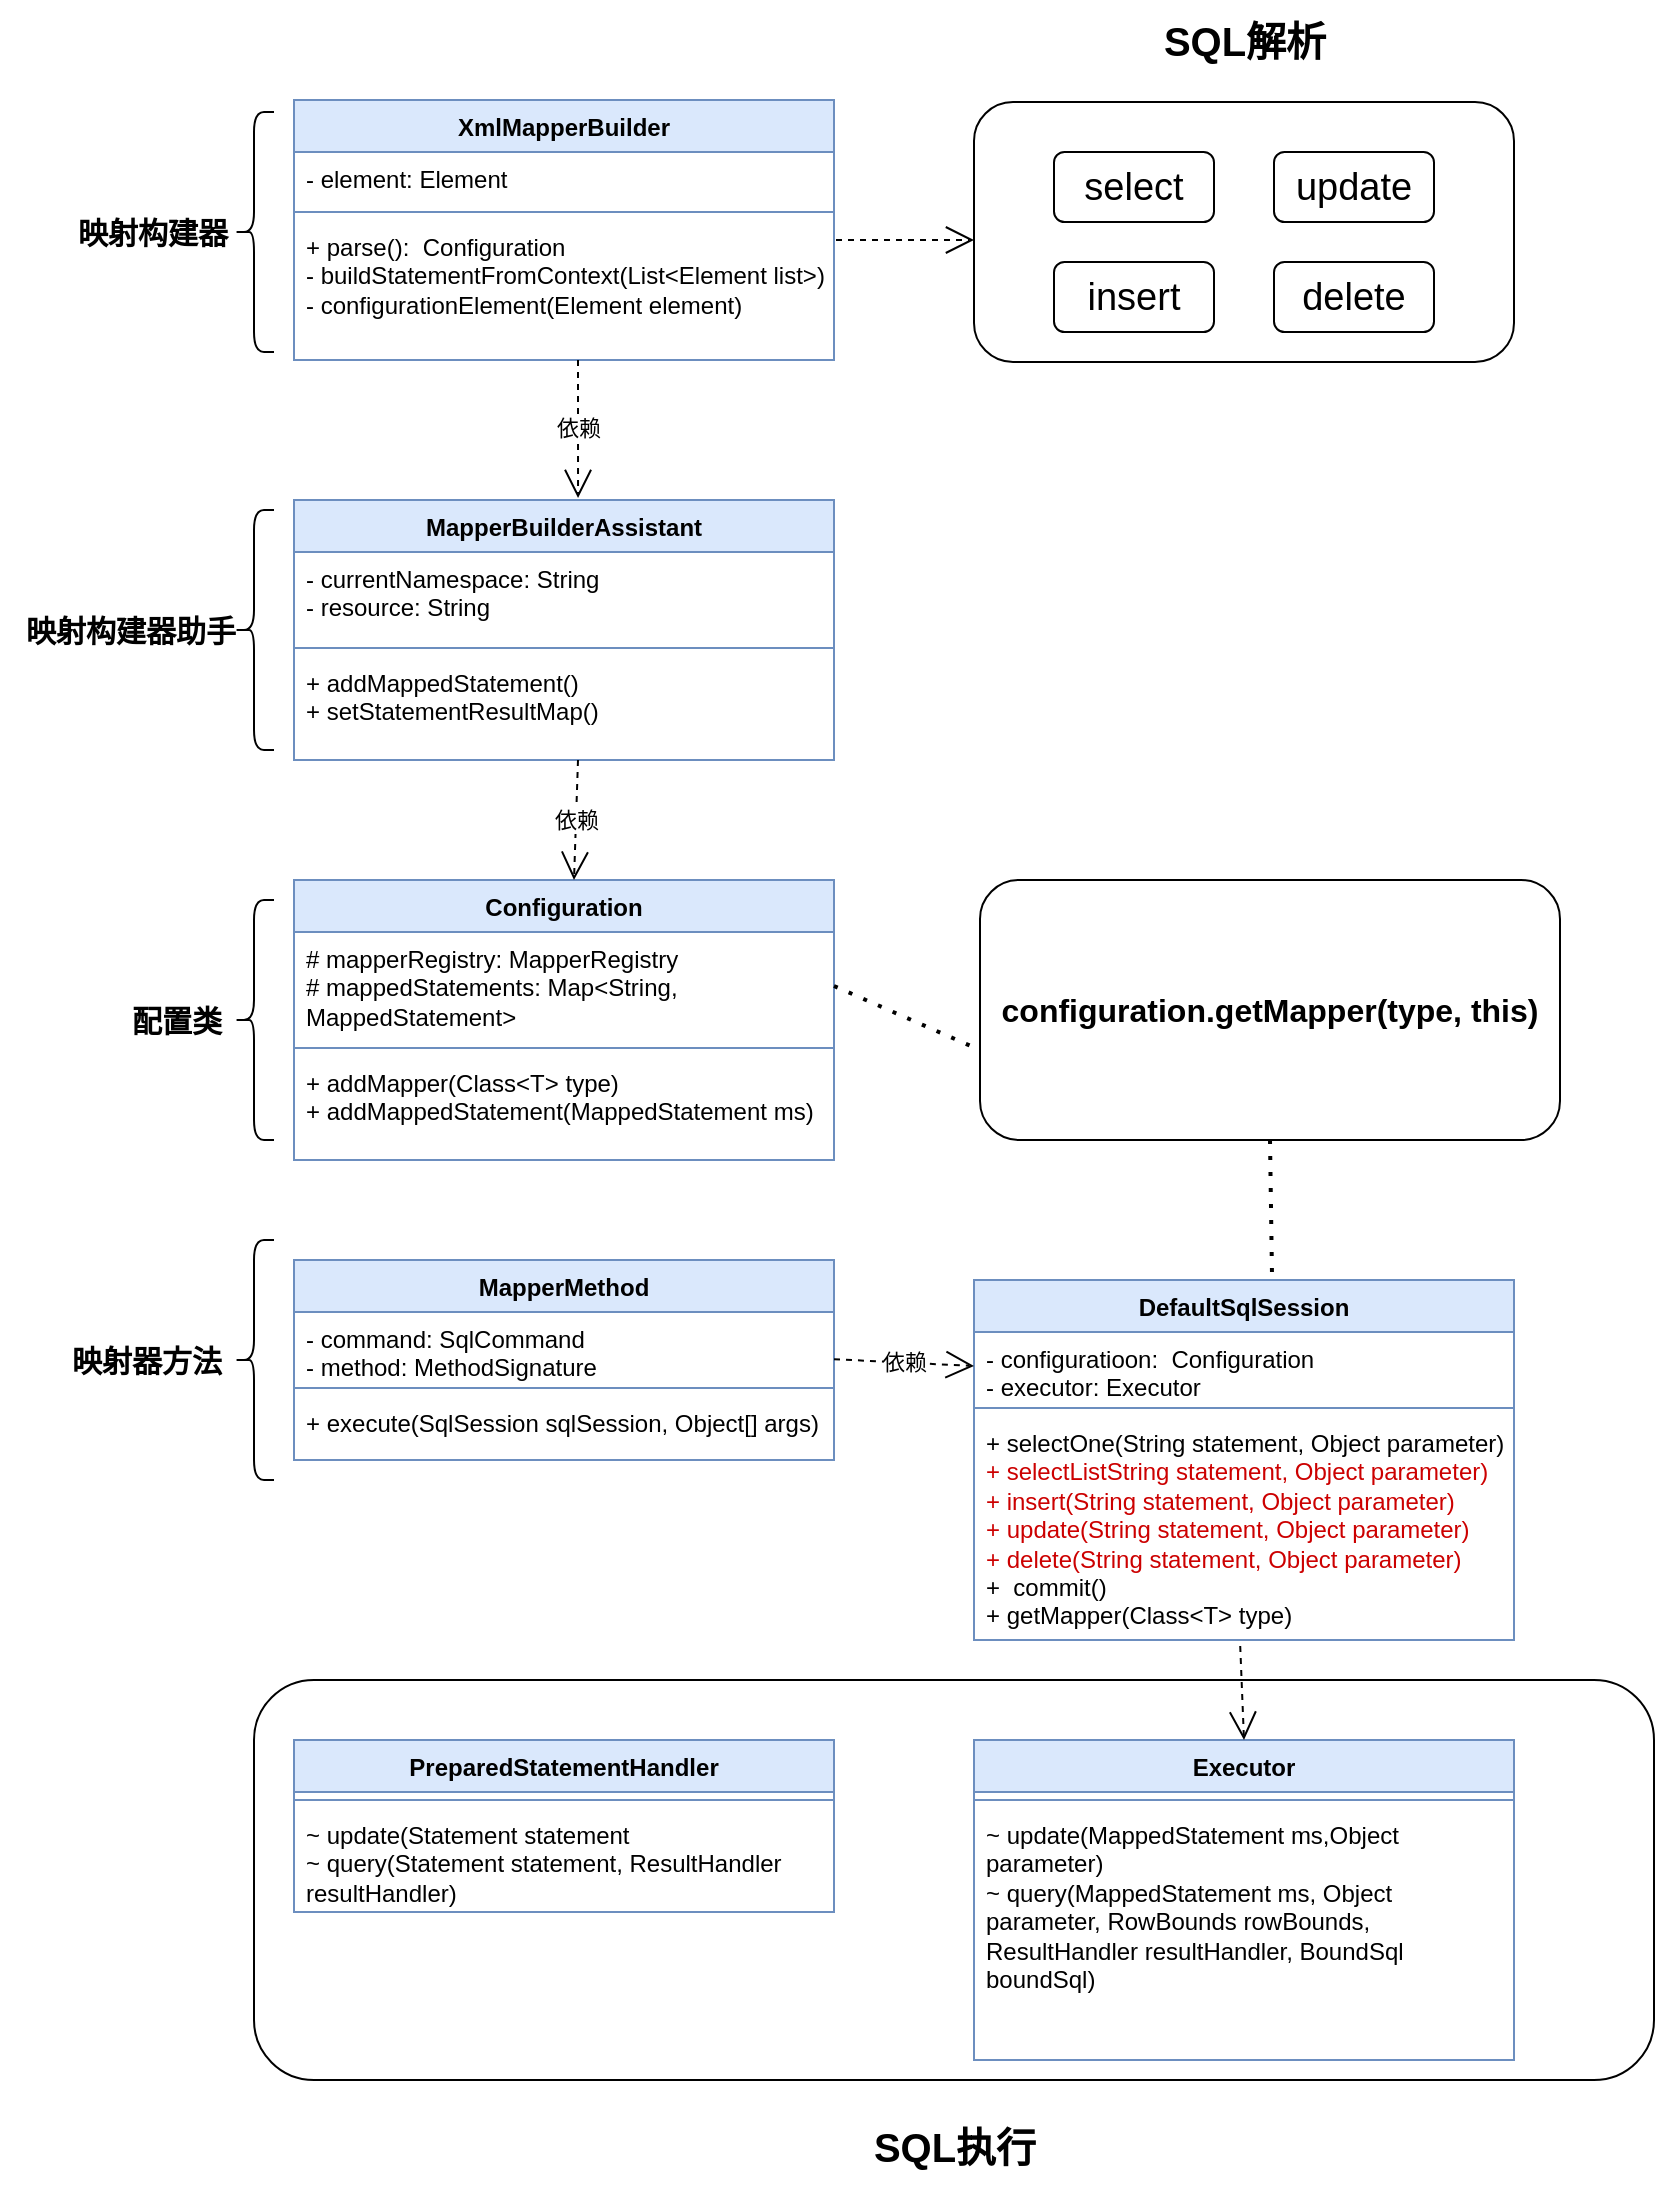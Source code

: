 <mxfile version="21.7.0" type="github">
  <diagram name="第 1 页" id="upXz9BzhTJYy54ERLJYz">
    <mxGraphModel dx="2261" dy="758" grid="1" gridSize="10" guides="1" tooltips="1" connect="1" arrows="1" fold="1" page="1" pageScale="1" pageWidth="827" pageHeight="1169" math="0" shadow="0">
      <root>
        <mxCell id="0" />
        <mxCell id="1" parent="0" />
        <mxCell id="JHcrPFv-tLOBYCpDAyQ4-1" value="XmlMapperBuilder" style="swimlane;fontStyle=1;align=center;verticalAlign=top;childLayout=stackLayout;horizontal=1;startSize=26;horizontalStack=0;resizeParent=1;resizeParentMax=0;resizeLast=0;collapsible=1;marginBottom=0;whiteSpace=wrap;html=1;fillColor=#dae8fc;strokeColor=#6c8ebf;" vertex="1" parent="1">
          <mxGeometry x="60" y="80" width="270" height="130" as="geometry" />
        </mxCell>
        <mxCell id="JHcrPFv-tLOBYCpDAyQ4-2" value="- element: Element" style="text;strokeColor=none;fillColor=none;align=left;verticalAlign=top;spacingLeft=4;spacingRight=4;overflow=hidden;rotatable=0;points=[[0,0.5],[1,0.5]];portConstraint=eastwest;whiteSpace=wrap;html=1;" vertex="1" parent="JHcrPFv-tLOBYCpDAyQ4-1">
          <mxGeometry y="26" width="270" height="26" as="geometry" />
        </mxCell>
        <mxCell id="JHcrPFv-tLOBYCpDAyQ4-3" value="" style="line;strokeWidth=1;fillColor=none;align=left;verticalAlign=middle;spacingTop=-1;spacingLeft=3;spacingRight=3;rotatable=0;labelPosition=right;points=[];portConstraint=eastwest;strokeColor=inherit;" vertex="1" parent="JHcrPFv-tLOBYCpDAyQ4-1">
          <mxGeometry y="52" width="270" height="8" as="geometry" />
        </mxCell>
        <mxCell id="JHcrPFv-tLOBYCpDAyQ4-4" value="+ parse():&amp;nbsp; Configuration&lt;br&gt;- buildStatementFromContext(List&amp;lt;Element list&amp;gt;)&lt;br&gt;- configurationElement(Element element)" style="text;strokeColor=none;fillColor=none;align=left;verticalAlign=top;spacingLeft=4;spacingRight=4;overflow=hidden;rotatable=0;points=[[0,0.5],[1,0.5]];portConstraint=eastwest;whiteSpace=wrap;html=1;" vertex="1" parent="JHcrPFv-tLOBYCpDAyQ4-1">
          <mxGeometry y="60" width="270" height="70" as="geometry" />
        </mxCell>
        <mxCell id="JHcrPFv-tLOBYCpDAyQ4-5" value="" style="rounded=1;whiteSpace=wrap;html=1;" vertex="1" parent="1">
          <mxGeometry x="400" y="81" width="270" height="130" as="geometry" />
        </mxCell>
        <mxCell id="JHcrPFv-tLOBYCpDAyQ4-6" value="" style="rounded=1;whiteSpace=wrap;html=1;" vertex="1" parent="1">
          <mxGeometry x="440" y="106" width="80" height="35" as="geometry" />
        </mxCell>
        <mxCell id="JHcrPFv-tLOBYCpDAyQ4-7" value="" style="rounded=1;whiteSpace=wrap;html=1;" vertex="1" parent="1">
          <mxGeometry x="550" y="106" width="80" height="35" as="geometry" />
        </mxCell>
        <mxCell id="JHcrPFv-tLOBYCpDAyQ4-8" value="" style="rounded=1;whiteSpace=wrap;html=1;" vertex="1" parent="1">
          <mxGeometry x="550" y="161" width="80" height="35" as="geometry" />
        </mxCell>
        <mxCell id="JHcrPFv-tLOBYCpDAyQ4-9" value="" style="rounded=1;whiteSpace=wrap;html=1;" vertex="1" parent="1">
          <mxGeometry x="440" y="161" width="80" height="35" as="geometry" />
        </mxCell>
        <mxCell id="JHcrPFv-tLOBYCpDAyQ4-10" value="&lt;font style=&quot;font-size: 19px;&quot;&gt;select&lt;/font&gt;" style="text;html=1;strokeColor=none;fillColor=none;align=center;verticalAlign=middle;whiteSpace=wrap;rounded=0;" vertex="1" parent="1">
          <mxGeometry x="445" y="108.5" width="70" height="30" as="geometry" />
        </mxCell>
        <mxCell id="JHcrPFv-tLOBYCpDAyQ4-11" value="&lt;font style=&quot;font-size: 19px;&quot;&gt;update&lt;/font&gt;" style="text;html=1;strokeColor=none;fillColor=none;align=center;verticalAlign=middle;whiteSpace=wrap;rounded=0;" vertex="1" parent="1">
          <mxGeometry x="555" y="108.5" width="70" height="30" as="geometry" />
        </mxCell>
        <mxCell id="JHcrPFv-tLOBYCpDAyQ4-12" value="&lt;font style=&quot;font-size: 19px;&quot;&gt;delete&lt;/font&gt;" style="text;html=1;strokeColor=none;fillColor=none;align=center;verticalAlign=middle;whiteSpace=wrap;rounded=0;" vertex="1" parent="1">
          <mxGeometry x="555" y="163.5" width="70" height="30" as="geometry" />
        </mxCell>
        <mxCell id="JHcrPFv-tLOBYCpDAyQ4-13" value="&lt;font style=&quot;font-size: 19px;&quot;&gt;insert&lt;/font&gt;" style="text;html=1;strokeColor=none;fillColor=none;align=center;verticalAlign=middle;whiteSpace=wrap;rounded=0;" vertex="1" parent="1">
          <mxGeometry x="445" y="163.5" width="70" height="30" as="geometry" />
        </mxCell>
        <mxCell id="JHcrPFv-tLOBYCpDAyQ4-14" value="MapperBuilderAssistant" style="swimlane;fontStyle=1;align=center;verticalAlign=top;childLayout=stackLayout;horizontal=1;startSize=26;horizontalStack=0;resizeParent=1;resizeParentMax=0;resizeLast=0;collapsible=1;marginBottom=0;whiteSpace=wrap;html=1;fillColor=#dae8fc;strokeColor=#6c8ebf;" vertex="1" parent="1">
          <mxGeometry x="60" y="280" width="270" height="130" as="geometry" />
        </mxCell>
        <mxCell id="JHcrPFv-tLOBYCpDAyQ4-15" value="- currentNamespace: String&lt;br&gt;- resource: String" style="text;strokeColor=none;fillColor=none;align=left;verticalAlign=top;spacingLeft=4;spacingRight=4;overflow=hidden;rotatable=0;points=[[0,0.5],[1,0.5]];portConstraint=eastwest;whiteSpace=wrap;html=1;" vertex="1" parent="JHcrPFv-tLOBYCpDAyQ4-14">
          <mxGeometry y="26" width="270" height="44" as="geometry" />
        </mxCell>
        <mxCell id="JHcrPFv-tLOBYCpDAyQ4-16" value="" style="line;strokeWidth=1;fillColor=none;align=left;verticalAlign=middle;spacingTop=-1;spacingLeft=3;spacingRight=3;rotatable=0;labelPosition=right;points=[];portConstraint=eastwest;strokeColor=inherit;" vertex="1" parent="JHcrPFv-tLOBYCpDAyQ4-14">
          <mxGeometry y="70" width="270" height="8" as="geometry" />
        </mxCell>
        <mxCell id="JHcrPFv-tLOBYCpDAyQ4-17" value="+ addMappedStatement()&lt;br&gt;+ setStatementResultMap()" style="text;strokeColor=none;fillColor=none;align=left;verticalAlign=top;spacingLeft=4;spacingRight=4;overflow=hidden;rotatable=0;points=[[0,0.5],[1,0.5]];portConstraint=eastwest;whiteSpace=wrap;html=1;" vertex="1" parent="JHcrPFv-tLOBYCpDAyQ4-14">
          <mxGeometry y="78" width="270" height="52" as="geometry" />
        </mxCell>
        <mxCell id="JHcrPFv-tLOBYCpDAyQ4-18" value="Configuration" style="swimlane;fontStyle=1;align=center;verticalAlign=top;childLayout=stackLayout;horizontal=1;startSize=26;horizontalStack=0;resizeParent=1;resizeParentMax=0;resizeLast=0;collapsible=1;marginBottom=0;whiteSpace=wrap;html=1;fillColor=#dae8fc;strokeColor=#6c8ebf;" vertex="1" parent="1">
          <mxGeometry x="60" y="470" width="270" height="140" as="geometry" />
        </mxCell>
        <mxCell id="JHcrPFv-tLOBYCpDAyQ4-19" value="# mapperRegistry: MapperRegistry&lt;br&gt;# mappedStatements: Map&amp;lt;String, MappedStatement&amp;gt;" style="text;strokeColor=none;fillColor=none;align=left;verticalAlign=top;spacingLeft=4;spacingRight=4;overflow=hidden;rotatable=0;points=[[0,0.5],[1,0.5]];portConstraint=eastwest;whiteSpace=wrap;html=1;" vertex="1" parent="JHcrPFv-tLOBYCpDAyQ4-18">
          <mxGeometry y="26" width="270" height="54" as="geometry" />
        </mxCell>
        <mxCell id="JHcrPFv-tLOBYCpDAyQ4-20" value="" style="line;strokeWidth=1;fillColor=none;align=left;verticalAlign=middle;spacingTop=-1;spacingLeft=3;spacingRight=3;rotatable=0;labelPosition=right;points=[];portConstraint=eastwest;strokeColor=inherit;" vertex="1" parent="JHcrPFv-tLOBYCpDAyQ4-18">
          <mxGeometry y="80" width="270" height="8" as="geometry" />
        </mxCell>
        <mxCell id="JHcrPFv-tLOBYCpDAyQ4-21" value="+ addMapper(Class&amp;lt;T&amp;gt; type)&lt;br&gt;+ addMappedStatement(MappedStatement ms)" style="text;strokeColor=none;fillColor=none;align=left;verticalAlign=top;spacingLeft=4;spacingRight=4;overflow=hidden;rotatable=0;points=[[0,0.5],[1,0.5]];portConstraint=eastwest;whiteSpace=wrap;html=1;" vertex="1" parent="JHcrPFv-tLOBYCpDAyQ4-18">
          <mxGeometry y="88" width="270" height="52" as="geometry" />
        </mxCell>
        <mxCell id="JHcrPFv-tLOBYCpDAyQ4-23" value="&lt;font style=&quot;font-size: 16px;&quot;&gt;&lt;b&gt;configuration.getMapper(type, this)&lt;/b&gt;&lt;/font&gt;" style="rounded=1;whiteSpace=wrap;html=1;" vertex="1" parent="1">
          <mxGeometry x="403" y="470" width="290" height="130" as="geometry" />
        </mxCell>
        <mxCell id="JHcrPFv-tLOBYCpDAyQ4-38" value="" style="rounded=1;whiteSpace=wrap;html=1;" vertex="1" parent="1">
          <mxGeometry x="40" y="870" width="700" height="200" as="geometry" />
        </mxCell>
        <mxCell id="JHcrPFv-tLOBYCpDAyQ4-25" value="PreparedStatementHandler" style="swimlane;fontStyle=1;align=center;verticalAlign=top;childLayout=stackLayout;horizontal=1;startSize=26;horizontalStack=0;resizeParent=1;resizeParentMax=0;resizeLast=0;collapsible=1;marginBottom=0;whiteSpace=wrap;html=1;fillColor=#dae8fc;strokeColor=#6c8ebf;" vertex="1" parent="1">
          <mxGeometry x="60" y="900" width="270" height="86" as="geometry" />
        </mxCell>
        <mxCell id="JHcrPFv-tLOBYCpDAyQ4-27" value="" style="line;strokeWidth=1;fillColor=none;align=left;verticalAlign=middle;spacingTop=-1;spacingLeft=3;spacingRight=3;rotatable=0;labelPosition=right;points=[];portConstraint=eastwest;strokeColor=inherit;" vertex="1" parent="JHcrPFv-tLOBYCpDAyQ4-25">
          <mxGeometry y="26" width="270" height="8" as="geometry" />
        </mxCell>
        <mxCell id="JHcrPFv-tLOBYCpDAyQ4-28" value="~ update(Statement statement&lt;br&gt;~ query(Statement statement, ResultHandler resultHandler)" style="text;strokeColor=none;fillColor=none;align=left;verticalAlign=top;spacingLeft=4;spacingRight=4;overflow=hidden;rotatable=0;points=[[0,0.5],[1,0.5]];portConstraint=eastwest;whiteSpace=wrap;html=1;" vertex="1" parent="JHcrPFv-tLOBYCpDAyQ4-25">
          <mxGeometry y="34" width="270" height="52" as="geometry" />
        </mxCell>
        <mxCell id="JHcrPFv-tLOBYCpDAyQ4-29" value="DefaultSqlSession" style="swimlane;fontStyle=1;align=center;verticalAlign=top;childLayout=stackLayout;horizontal=1;startSize=26;horizontalStack=0;resizeParent=1;resizeParentMax=0;resizeLast=0;collapsible=1;marginBottom=0;whiteSpace=wrap;html=1;fillColor=#dae8fc;strokeColor=#6c8ebf;" vertex="1" parent="1">
          <mxGeometry x="400" y="670" width="270" height="180" as="geometry" />
        </mxCell>
        <mxCell id="JHcrPFv-tLOBYCpDAyQ4-30" value="- configuratioon:&amp;nbsp; Configuration&lt;br&gt;- executor: Executor" style="text;strokeColor=none;fillColor=none;align=left;verticalAlign=top;spacingLeft=4;spacingRight=4;overflow=hidden;rotatable=0;points=[[0,0.5],[1,0.5]];portConstraint=eastwest;whiteSpace=wrap;html=1;" vertex="1" parent="JHcrPFv-tLOBYCpDAyQ4-29">
          <mxGeometry y="26" width="270" height="34" as="geometry" />
        </mxCell>
        <mxCell id="JHcrPFv-tLOBYCpDAyQ4-31" value="" style="line;strokeWidth=1;fillColor=none;align=left;verticalAlign=middle;spacingTop=-1;spacingLeft=3;spacingRight=3;rotatable=0;labelPosition=right;points=[];portConstraint=eastwest;strokeColor=inherit;" vertex="1" parent="JHcrPFv-tLOBYCpDAyQ4-29">
          <mxGeometry y="60" width="270" height="8" as="geometry" />
        </mxCell>
        <mxCell id="JHcrPFv-tLOBYCpDAyQ4-32" value="+ selectOne(String statement, Object parameter)&lt;br&gt;&lt;font color=&quot;#cc0000&quot;&gt;+ selectListString statement, Object parameter)&lt;br&gt;+ insert(String statement, Object parameter)&lt;br&gt;+ update(String statement, Object parameter)&lt;br&gt;+ delete(String statement, Object parameter)&lt;/font&gt;&lt;br&gt;+&amp;nbsp; commit()&lt;br&gt;+ getMapper(Class&amp;lt;T&amp;gt; type)" style="text;strokeColor=none;fillColor=none;align=left;verticalAlign=top;spacingLeft=4;spacingRight=4;overflow=hidden;rotatable=0;points=[[0,0.5],[1,0.5]];portConstraint=eastwest;whiteSpace=wrap;html=1;" vertex="1" parent="JHcrPFv-tLOBYCpDAyQ4-29">
          <mxGeometry y="68" width="270" height="112" as="geometry" />
        </mxCell>
        <mxCell id="JHcrPFv-tLOBYCpDAyQ4-53" value="&lt;font size=&quot;1&quot; style=&quot;&quot;&gt;&lt;b style=&quot;font-size: 15px;&quot;&gt;映射构建器&lt;/b&gt;&lt;/font&gt;" style="text;html=1;align=center;verticalAlign=middle;resizable=0;points=[];autosize=1;strokeColor=none;fillColor=none;flipV=0;flipH=0;container=1;" vertex="1" parent="1">
          <mxGeometry x="-61" y="131" width="100" height="30" as="geometry" />
        </mxCell>
        <mxCell id="JHcrPFv-tLOBYCpDAyQ4-35" value="Executor" style="swimlane;fontStyle=1;align=center;verticalAlign=top;childLayout=stackLayout;horizontal=1;startSize=26;horizontalStack=0;resizeParent=1;resizeParentMax=0;resizeLast=0;collapsible=1;marginBottom=0;whiteSpace=wrap;html=1;fillColor=#dae8fc;strokeColor=#6c8ebf;" vertex="1" parent="1">
          <mxGeometry x="400" y="900" width="270" height="160" as="geometry" />
        </mxCell>
        <mxCell id="JHcrPFv-tLOBYCpDAyQ4-36" value="" style="line;strokeWidth=1;fillColor=none;align=left;verticalAlign=middle;spacingTop=-1;spacingLeft=3;spacingRight=3;rotatable=0;labelPosition=right;points=[];portConstraint=eastwest;strokeColor=inherit;" vertex="1" parent="JHcrPFv-tLOBYCpDAyQ4-35">
          <mxGeometry y="26" width="270" height="8" as="geometry" />
        </mxCell>
        <mxCell id="JHcrPFv-tLOBYCpDAyQ4-37" value="~ update(MappedStatement ms,Object parameter)&lt;br&gt;~ query(MappedStatement ms, Object parameter, RowBounds rowBounds, ResultHandler resultHandler, BoundSql boundSql)" style="text;strokeColor=none;fillColor=none;align=left;verticalAlign=top;spacingLeft=4;spacingRight=4;overflow=hidden;rotatable=0;points=[[0,0.5],[1,0.5]];portConstraint=eastwest;whiteSpace=wrap;html=1;" vertex="1" parent="JHcrPFv-tLOBYCpDAyQ4-35">
          <mxGeometry y="34" width="270" height="126" as="geometry" />
        </mxCell>
        <mxCell id="JHcrPFv-tLOBYCpDAyQ4-40" value="&lt;b&gt;&lt;font style=&quot;font-size: 20px;&quot;&gt;SQL执行&lt;/font&gt;&lt;/b&gt;" style="text;html=1;align=center;verticalAlign=middle;resizable=0;points=[];autosize=1;strokeColor=none;fillColor=none;" vertex="1" parent="1">
          <mxGeometry x="340" y="1083" width="100" height="40" as="geometry" />
        </mxCell>
        <mxCell id="JHcrPFv-tLOBYCpDAyQ4-41" value="&lt;b&gt;&lt;font style=&quot;font-size: 20px;&quot;&gt;SQL解析&lt;/font&gt;&lt;/b&gt;" style="text;html=1;align=center;verticalAlign=middle;resizable=0;points=[];autosize=1;strokeColor=none;fillColor=none;" vertex="1" parent="1">
          <mxGeometry x="485" y="30" width="100" height="40" as="geometry" />
        </mxCell>
        <mxCell id="JHcrPFv-tLOBYCpDAyQ4-43" value="" style="shape=curlyBracket;whiteSpace=wrap;html=1;rounded=1;labelPosition=left;verticalLabelPosition=middle;align=right;verticalAlign=middle;" vertex="1" parent="1">
          <mxGeometry x="30" y="86" width="20" height="120" as="geometry" />
        </mxCell>
        <mxCell id="JHcrPFv-tLOBYCpDAyQ4-44" value="" style="shape=curlyBracket;whiteSpace=wrap;html=1;rounded=1;labelPosition=left;verticalLabelPosition=middle;align=right;verticalAlign=middle;size=0.5;" vertex="1" parent="1">
          <mxGeometry x="30" y="285" width="20" height="120" as="geometry" />
        </mxCell>
        <mxCell id="JHcrPFv-tLOBYCpDAyQ4-47" value="" style="shape=curlyBracket;whiteSpace=wrap;html=1;rounded=1;labelPosition=left;verticalLabelPosition=middle;align=right;verticalAlign=middle;size=0.5;" vertex="1" parent="1">
          <mxGeometry x="30" y="480" width="20" height="120" as="geometry" />
        </mxCell>
        <mxCell id="JHcrPFv-tLOBYCpDAyQ4-48" value="MapperMethod" style="swimlane;fontStyle=1;align=center;verticalAlign=top;childLayout=stackLayout;horizontal=1;startSize=26;horizontalStack=0;resizeParent=1;resizeParentMax=0;resizeLast=0;collapsible=1;marginBottom=0;whiteSpace=wrap;html=1;fillColor=#dae8fc;strokeColor=#6c8ebf;" vertex="1" parent="1">
          <mxGeometry x="60" y="660" width="270" height="100" as="geometry" />
        </mxCell>
        <mxCell id="JHcrPFv-tLOBYCpDAyQ4-49" value="- command: SqlCommand&lt;br&gt;- method: MethodSignature" style="text;strokeColor=none;fillColor=none;align=left;verticalAlign=top;spacingLeft=4;spacingRight=4;overflow=hidden;rotatable=0;points=[[0,0.5],[1,0.5]];portConstraint=eastwest;whiteSpace=wrap;html=1;" vertex="1" parent="JHcrPFv-tLOBYCpDAyQ4-48">
          <mxGeometry y="26" width="270" height="34" as="geometry" />
        </mxCell>
        <mxCell id="JHcrPFv-tLOBYCpDAyQ4-50" value="" style="line;strokeWidth=1;fillColor=none;align=left;verticalAlign=middle;spacingTop=-1;spacingLeft=3;spacingRight=3;rotatable=0;labelPosition=right;points=[];portConstraint=eastwest;strokeColor=inherit;" vertex="1" parent="JHcrPFv-tLOBYCpDAyQ4-48">
          <mxGeometry y="60" width="270" height="8" as="geometry" />
        </mxCell>
        <mxCell id="JHcrPFv-tLOBYCpDAyQ4-51" value="+ execute(SqlSession sqlSession, Object[] args)" style="text;strokeColor=none;fillColor=none;align=left;verticalAlign=top;spacingLeft=4;spacingRight=4;overflow=hidden;rotatable=0;points=[[0,0.5],[1,0.5]];portConstraint=eastwest;whiteSpace=wrap;html=1;" vertex="1" parent="JHcrPFv-tLOBYCpDAyQ4-48">
          <mxGeometry y="68" width="270" height="32" as="geometry" />
        </mxCell>
        <mxCell id="JHcrPFv-tLOBYCpDAyQ4-52" value="" style="shape=curlyBracket;whiteSpace=wrap;html=1;rounded=1;labelPosition=left;verticalLabelPosition=middle;align=right;verticalAlign=middle;size=0.5;" vertex="1" parent="1">
          <mxGeometry x="30" y="650" width="20" height="120" as="geometry" />
        </mxCell>
        <mxCell id="JHcrPFv-tLOBYCpDAyQ4-54" value="&lt;font size=&quot;1&quot; style=&quot;&quot;&gt;&lt;b style=&quot;font-size: 15px;&quot;&gt;映射构建器助手&lt;/b&gt;&lt;/font&gt;" style="text;html=1;align=center;verticalAlign=middle;resizable=0;points=[];autosize=1;strokeColor=none;fillColor=none;flipV=0;flipH=0;container=1;" vertex="1" parent="1">
          <mxGeometry x="-87" y="330" width="130" height="30" as="geometry" />
        </mxCell>
        <mxCell id="JHcrPFv-tLOBYCpDAyQ4-55" value="&lt;font size=&quot;1&quot; style=&quot;&quot;&gt;&lt;b style=&quot;font-size: 15px;&quot;&gt;配置类&lt;/b&gt;&lt;/font&gt;" style="text;html=1;align=center;verticalAlign=middle;resizable=0;points=[];autosize=1;strokeColor=none;fillColor=none;flipV=0;flipH=0;container=1;" vertex="1" parent="1">
          <mxGeometry x="-34" y="525" width="70" height="30" as="geometry" />
        </mxCell>
        <mxCell id="JHcrPFv-tLOBYCpDAyQ4-56" value="&lt;font size=&quot;1&quot; style=&quot;&quot;&gt;&lt;b style=&quot;font-size: 15px;&quot;&gt;映射器方法&lt;/b&gt;&lt;/font&gt;" style="text;html=1;align=center;verticalAlign=middle;resizable=0;points=[];autosize=1;strokeColor=none;fillColor=none;flipV=0;flipH=0;container=1;" vertex="1" parent="1">
          <mxGeometry x="-64" y="695" width="100" height="30" as="geometry" />
        </mxCell>
        <mxCell id="JHcrPFv-tLOBYCpDAyQ4-57" value="" style="endArrow=open;endSize=12;dashed=1;html=1;rounded=0;" edge="1" parent="1">
          <mxGeometry x="-0.014" width="160" relative="1" as="geometry">
            <mxPoint x="331" y="150" as="sourcePoint" />
            <mxPoint x="400" y="150" as="targetPoint" />
            <mxPoint as="offset" />
          </mxGeometry>
        </mxCell>
        <mxCell id="JHcrPFv-tLOBYCpDAyQ4-58" value="依赖" style="endArrow=open;endSize=12;dashed=1;html=1;rounded=0;entryX=0.526;entryY=-0.008;entryDx=0;entryDy=0;entryPerimeter=0;" edge="1" parent="1" target="JHcrPFv-tLOBYCpDAyQ4-14">
          <mxGeometry width="160" relative="1" as="geometry">
            <mxPoint x="202" y="210" as="sourcePoint" />
            <mxPoint x="-50" y="250" as="targetPoint" />
          </mxGeometry>
        </mxCell>
        <mxCell id="JHcrPFv-tLOBYCpDAyQ4-59" value="依赖" style="endArrow=open;endSize=12;dashed=1;html=1;rounded=0;" edge="1" parent="1">
          <mxGeometry width="160" relative="1" as="geometry">
            <mxPoint x="202" y="410" as="sourcePoint" />
            <mxPoint x="200" y="470" as="targetPoint" />
          </mxGeometry>
        </mxCell>
        <mxCell id="JHcrPFv-tLOBYCpDAyQ4-60" value="" style="endArrow=none;dashed=1;html=1;dashPattern=1 3;strokeWidth=2;rounded=0;exitX=1;exitY=0.5;exitDx=0;exitDy=0;entryX=0;entryY=0.654;entryDx=0;entryDy=0;entryPerimeter=0;" edge="1" parent="1" source="JHcrPFv-tLOBYCpDAyQ4-19" target="JHcrPFv-tLOBYCpDAyQ4-23">
          <mxGeometry width="50" height="50" relative="1" as="geometry">
            <mxPoint x="470" y="420" as="sourcePoint" />
            <mxPoint x="520" y="370" as="targetPoint" />
          </mxGeometry>
        </mxCell>
        <mxCell id="JHcrPFv-tLOBYCpDAyQ4-61" value="依赖" style="endArrow=open;endSize=12;dashed=1;html=1;rounded=0;entryX=0;entryY=0.5;entryDx=0;entryDy=0;" edge="1" parent="1" source="JHcrPFv-tLOBYCpDAyQ4-49" target="JHcrPFv-tLOBYCpDAyQ4-30">
          <mxGeometry width="160" relative="1" as="geometry">
            <mxPoint x="352" y="630" as="sourcePoint" />
            <mxPoint x="350" y="690" as="targetPoint" />
          </mxGeometry>
        </mxCell>
        <mxCell id="JHcrPFv-tLOBYCpDAyQ4-62" value="" style="endArrow=none;dashed=1;html=1;dashPattern=1 3;strokeWidth=2;rounded=0;exitX=0.5;exitY=1;exitDx=0;exitDy=0;entryX=0.552;entryY=0;entryDx=0;entryDy=0;entryPerimeter=0;" edge="1" parent="1" source="JHcrPFv-tLOBYCpDAyQ4-23" target="JHcrPFv-tLOBYCpDAyQ4-29">
          <mxGeometry width="50" height="50" relative="1" as="geometry">
            <mxPoint x="477" y="610" as="sourcePoint" />
            <mxPoint x="550" y="642" as="targetPoint" />
          </mxGeometry>
        </mxCell>
        <mxCell id="JHcrPFv-tLOBYCpDAyQ4-63" value="" style="endArrow=open;endSize=12;dashed=1;html=1;rounded=0;entryX=0.5;entryY=0;entryDx=0;entryDy=0;exitX=0.493;exitY=1.027;exitDx=0;exitDy=0;exitPerimeter=0;" edge="1" parent="1" source="JHcrPFv-tLOBYCpDAyQ4-32" target="JHcrPFv-tLOBYCpDAyQ4-35">
          <mxGeometry width="160" relative="1" as="geometry">
            <mxPoint x="320" y="810.41" as="sourcePoint" />
            <mxPoint x="390" y="813.41" as="targetPoint" />
          </mxGeometry>
        </mxCell>
      </root>
    </mxGraphModel>
  </diagram>
</mxfile>
